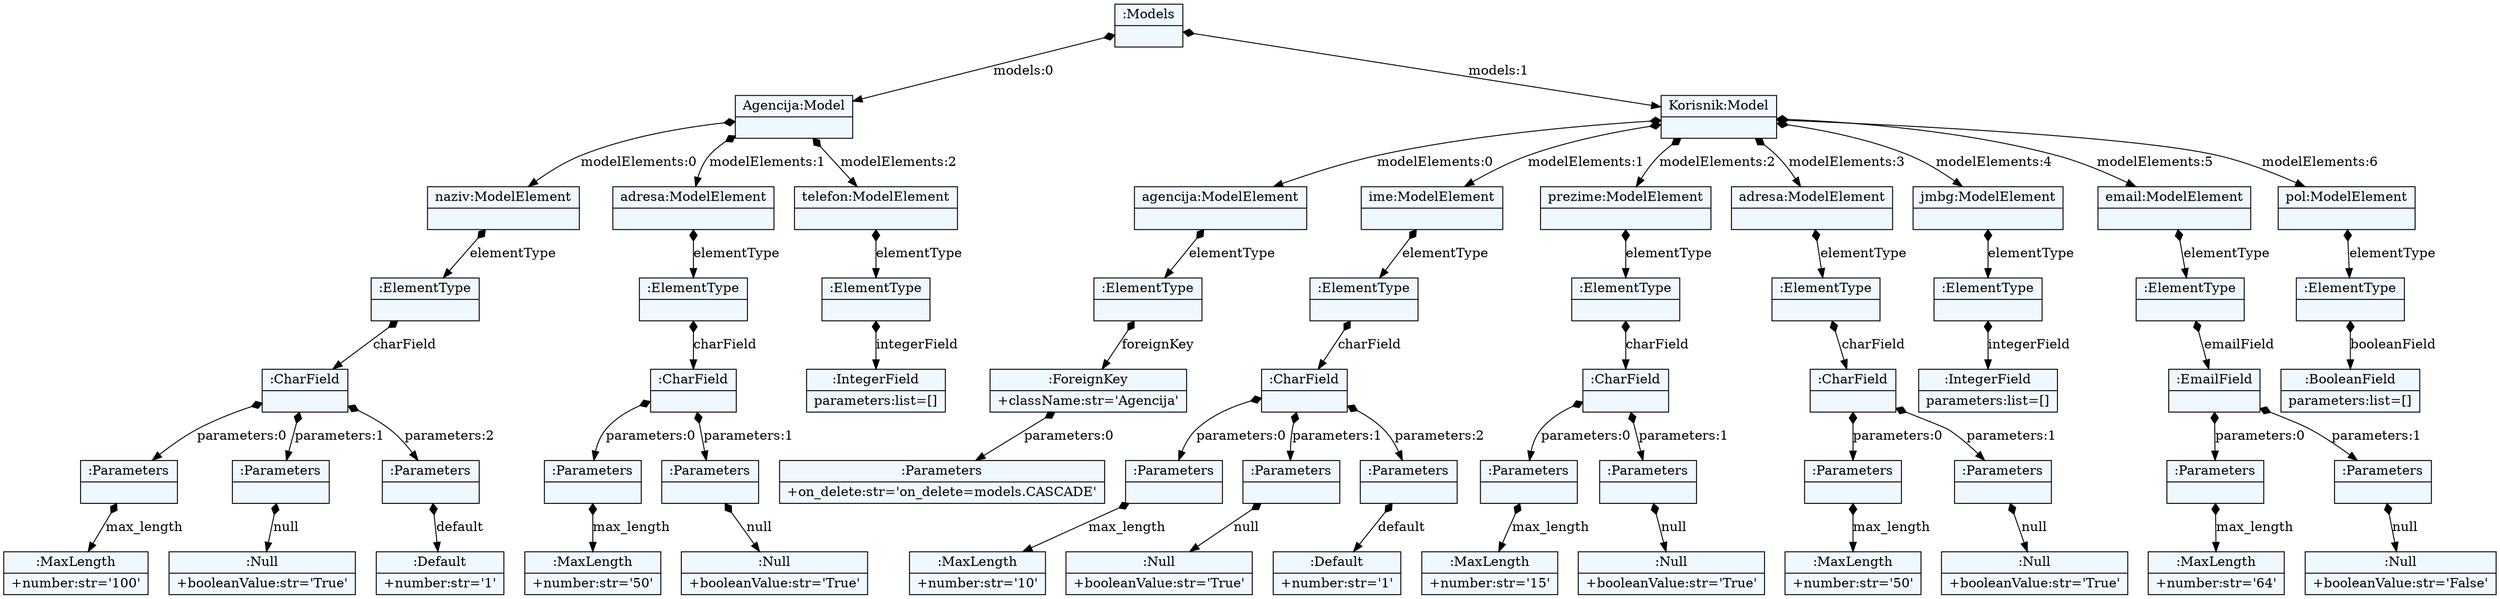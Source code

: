 
    digraph xtext {
    fontname = "Bitstream Vera Sans"
    fontsize = 8
    node[
        shape=record,
        style=filled,
        fillcolor=aliceblue
    ]
    nodesep = 0.3
    edge[dir=black,arrowtail=empty]


2678079516400 -> 2678079476288 [label="models:0" arrowtail=diamond dir=both]
2678079476288 -> 2678079530544 [label="modelElements:0" arrowtail=diamond dir=both]
2678079530544 -> 2678079530488 [label="elementType" arrowtail=diamond dir=both]
2678079530488 -> 2678079530320 [label="charField" arrowtail=diamond dir=both]
2678079530320 -> 2678079530656 [label="parameters:0" arrowtail=diamond dir=both]
2678079530656 -> 2678079530768 [label="max_length" arrowtail=diamond dir=both]
2678079530768[label="{:MaxLength|+number:str='100'\l}"]
2678079530656[label="{:Parameters|}"]
2678079530320 -> 2678079530712 [label="parameters:1" arrowtail=diamond dir=both]
2678079530712 -> 2678079530880 [label="null" arrowtail=diamond dir=both]
2678079530880[label="{:Null|+booleanValue:str='True'\l}"]
2678079530712[label="{:Parameters|}"]
2678079530320 -> 2678079530824 [label="parameters:2" arrowtail=diamond dir=both]
2678079530824 -> 2678079530936 [label="default" arrowtail=diamond dir=both]
2678079530936[label="{:Default|+number:str='1'\l}"]
2678079530824[label="{:Parameters|}"]
2678079530320[label="{:CharField|}"]
2678079530488[label="{:ElementType|}"]
2678079530544[label="{naziv:ModelElement|}"]
2678079476288 -> 2678079216832 [label="modelElements:1" arrowtail=diamond dir=both]
2678079216832 -> 2678079530376 [label="elementType" arrowtail=diamond dir=both]
2678079530376 -> 2678079530096 [label="charField" arrowtail=diamond dir=both]
2678079530096 -> 2678079531216 [label="parameters:0" arrowtail=diamond dir=both]
2678079531216 -> 2678079531272 [label="max_length" arrowtail=diamond dir=both]
2678079531272[label="{:MaxLength|+number:str='50'\l}"]
2678079531216[label="{:Parameters|}"]
2678079530096 -> 2678079531160 [label="parameters:1" arrowtail=diamond dir=both]
2678079531160 -> 2678079531384 [label="null" arrowtail=diamond dir=both]
2678079531384[label="{:Null|+booleanValue:str='True'\l}"]
2678079531160[label="{:Parameters|}"]
2678079530096[label="{:CharField|}"]
2678079530376[label="{:ElementType|}"]
2678079216832[label="{adresa:ModelElement|}"]
2678079476288 -> 2678079530432 [label="modelElements:2" arrowtail=diamond dir=both]
2678079530432 -> 2678079530992 [label="elementType" arrowtail=diamond dir=both]
2678079530992 -> 2678079531048 [label="integerField" arrowtail=diamond dir=both]
2678079531048[label="{:IntegerField|parameters:list=[]\l}"]
2678079530992[label="{:ElementType|}"]
2678079530432[label="{telefon:ModelElement|}"]
2678079476288[label="{Agencija:Model|}"]
2678079516400 -> 2678079479704 [label="models:1" arrowtail=diamond dir=both]
2678079479704 -> 2678079529928 [label="modelElements:0" arrowtail=diamond dir=both]
2678079529928 -> 2678079531496 [label="elementType" arrowtail=diamond dir=both]
2678079531496 -> 2678079531608 [label="foreignKey" arrowtail=diamond dir=both]
2678079531608 -> 2678079531720 [label="parameters:0" arrowtail=diamond dir=both]
2678079531720[label="{:Parameters|+on_delete:str='on_delete=models.CASCADE'\l}"]
2678079531608[label="{:ForeignKey|+className:str='Agencija'\l}"]
2678079531496[label="{:ElementType|}"]
2678079529928[label="{agencija:ModelElement|}"]
2678079479704 -> 2678079531104 [label="modelElements:1" arrowtail=diamond dir=both]
2678079531104 -> 2678079531552 [label="elementType" arrowtail=diamond dir=both]
2678079531552 -> 2678079531776 [label="charField" arrowtail=diamond dir=both]
2678079531776 -> 2678079532000 [label="parameters:0" arrowtail=diamond dir=both]
2678079532000 -> 2678079532112 [label="max_length" arrowtail=diamond dir=both]
2678079532112[label="{:MaxLength|+number:str='10'\l}"]
2678079532000[label="{:Parameters|}"]
2678079531776 -> 2678079532056 [label="parameters:1" arrowtail=diamond dir=both]
2678079532056 -> 2678079532224 [label="null" arrowtail=diamond dir=both]
2678079532224[label="{:Null|+booleanValue:str='True'\l}"]
2678079532056[label="{:Parameters|}"]
2678079531776 -> 2678079532168 [label="parameters:2" arrowtail=diamond dir=both]
2678079532168 -> 2678079532280 [label="default" arrowtail=diamond dir=both]
2678079532280[label="{:Default|+number:str='1'\l}"]
2678079532168[label="{:Parameters|}"]
2678079531776[label="{:CharField|}"]
2678079531552[label="{:ElementType|}"]
2678079531104[label="{ime:ModelElement|}"]
2678079479704 -> 2678079531328 [label="modelElements:2" arrowtail=diamond dir=both]
2678079531328 -> 2678079531832 [label="elementType" arrowtail=diamond dir=both]
2678079531832 -> 2678079531888 [label="charField" arrowtail=diamond dir=both]
2678079531888 -> 2678079532560 [label="parameters:0" arrowtail=diamond dir=both]
2678079532560 -> 2678079532616 [label="max_length" arrowtail=diamond dir=both]
2678079532616[label="{:MaxLength|+number:str='15'\l}"]
2678079532560[label="{:Parameters|}"]
2678079531888 -> 2678079532504 [label="parameters:1" arrowtail=diamond dir=both]
2678079532504 -> 2678079532728 [label="null" arrowtail=diamond dir=both]
2678079532728[label="{:Null|+booleanValue:str='True'\l}"]
2678079532504[label="{:Parameters|}"]
2678079531888[label="{:CharField|}"]
2678079531832[label="{:ElementType|}"]
2678079531328[label="{prezime:ModelElement|}"]
2678079479704 -> 2678079531440 [label="modelElements:3" arrowtail=diamond dir=both]
2678079531440 -> 2678079532336 [label="elementType" arrowtail=diamond dir=both]
2678079532336 -> 2678079532392 [label="charField" arrowtail=diamond dir=both]
2678079532392 -> 2678079532952 [label="parameters:0" arrowtail=diamond dir=both]
2678079532952 -> 2678079533008 [label="max_length" arrowtail=diamond dir=both]
2678079533008[label="{:MaxLength|+number:str='50'\l}"]
2678079532952[label="{:Parameters|}"]
2678079532392 -> 2678079532896 [label="parameters:1" arrowtail=diamond dir=both]
2678079532896 -> 2678079557760 [label="null" arrowtail=diamond dir=both]
2678079557760[label="{:Null|+booleanValue:str='True'\l}"]
2678079532896[label="{:Parameters|}"]
2678079532392[label="{:CharField|}"]
2678079532336[label="{:ElementType|}"]
2678079531440[label="{adresa:ModelElement|}"]
2678079479704 -> 2678079531664 [label="modelElements:4" arrowtail=diamond dir=both]
2678079531664 -> 2678079532672 [label="elementType" arrowtail=diamond dir=both]
2678079532672 -> 2678079532784 [label="integerField" arrowtail=diamond dir=both]
2678079532784[label="{:IntegerField|parameters:list=[]\l}"]
2678079532672[label="{:ElementType|}"]
2678079531664[label="{jmbg:ModelElement|}"]
2678079479704 -> 2678079531944 [label="modelElements:5" arrowtail=diamond dir=both]
2678079531944 -> 2678079532840 [label="elementType" arrowtail=diamond dir=both]
2678079532840 -> 2678079557816 [label="emailField" arrowtail=diamond dir=both]
2678079557816 -> 2678079558040 [label="parameters:0" arrowtail=diamond dir=both]
2678079558040 -> 2678079558152 [label="max_length" arrowtail=diamond dir=both]
2678079558152[label="{:MaxLength|+number:str='64'\l}"]
2678079558040[label="{:Parameters|}"]
2678079557816 -> 2678079558096 [label="parameters:1" arrowtail=diamond dir=both]
2678079558096 -> 2678079558264 [label="null" arrowtail=diamond dir=both]
2678079558264[label="{:Null|+booleanValue:str='False'\l}"]
2678079558096[label="{:Parameters|}"]
2678079557816[label="{:EmailField|}"]
2678079532840[label="{:ElementType|}"]
2678079531944[label="{email:ModelElement|}"]
2678079479704 -> 2678079532448 [label="modelElements:6" arrowtail=diamond dir=both]
2678079532448 -> 2678079557872 [label="elementType" arrowtail=diamond dir=both]
2678079557872 -> 2678079557928 [label="booleanField" arrowtail=diamond dir=both]
2678079557928[label="{:BooleanField|parameters:list=[]\l}"]
2678079557872[label="{:ElementType|}"]
2678079532448[label="{pol:ModelElement|}"]
2678079479704[label="{Korisnik:Model|}"]
2678079516400[label="{:Models|}"]

}
